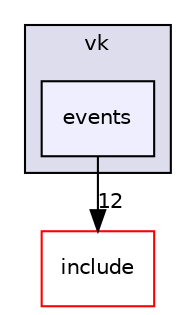 digraph "events" {
  compound=true
  node [ fontsize="10", fontname="Helvetica"];
  edge [ labelfontsize="10", labelfontname="Helvetica"];
  subgraph clusterdir_34132a22d9969f1967496e9ca1a331bb {
    graph [ bgcolor="#ddddee", pencolor="black", label="vk" fontname="Helvetica", fontsize="10", URL="dir_34132a22d9969f1967496e9ca1a331bb.html"]
  dir_de42dd5107583953b9f9d8b8813f4138 [shape=box, label="events", style="filled", fillcolor="#eeeeff", pencolor="black", URL="dir_de42dd5107583953b9f9d8b8813f4138.html"];
  }
  dir_9986c02ba0b5b8de78617cb7a0436aeb [shape=box label="include" fillcolor="white" style="filled" color="red" URL="dir_9986c02ba0b5b8de78617cb7a0436aeb.html"];
  dir_de42dd5107583953b9f9d8b8813f4138->dir_9986c02ba0b5b8de78617cb7a0436aeb [headlabel="12", labeldistance=1.5 headhref="dir_000008_000001.html"];
}
